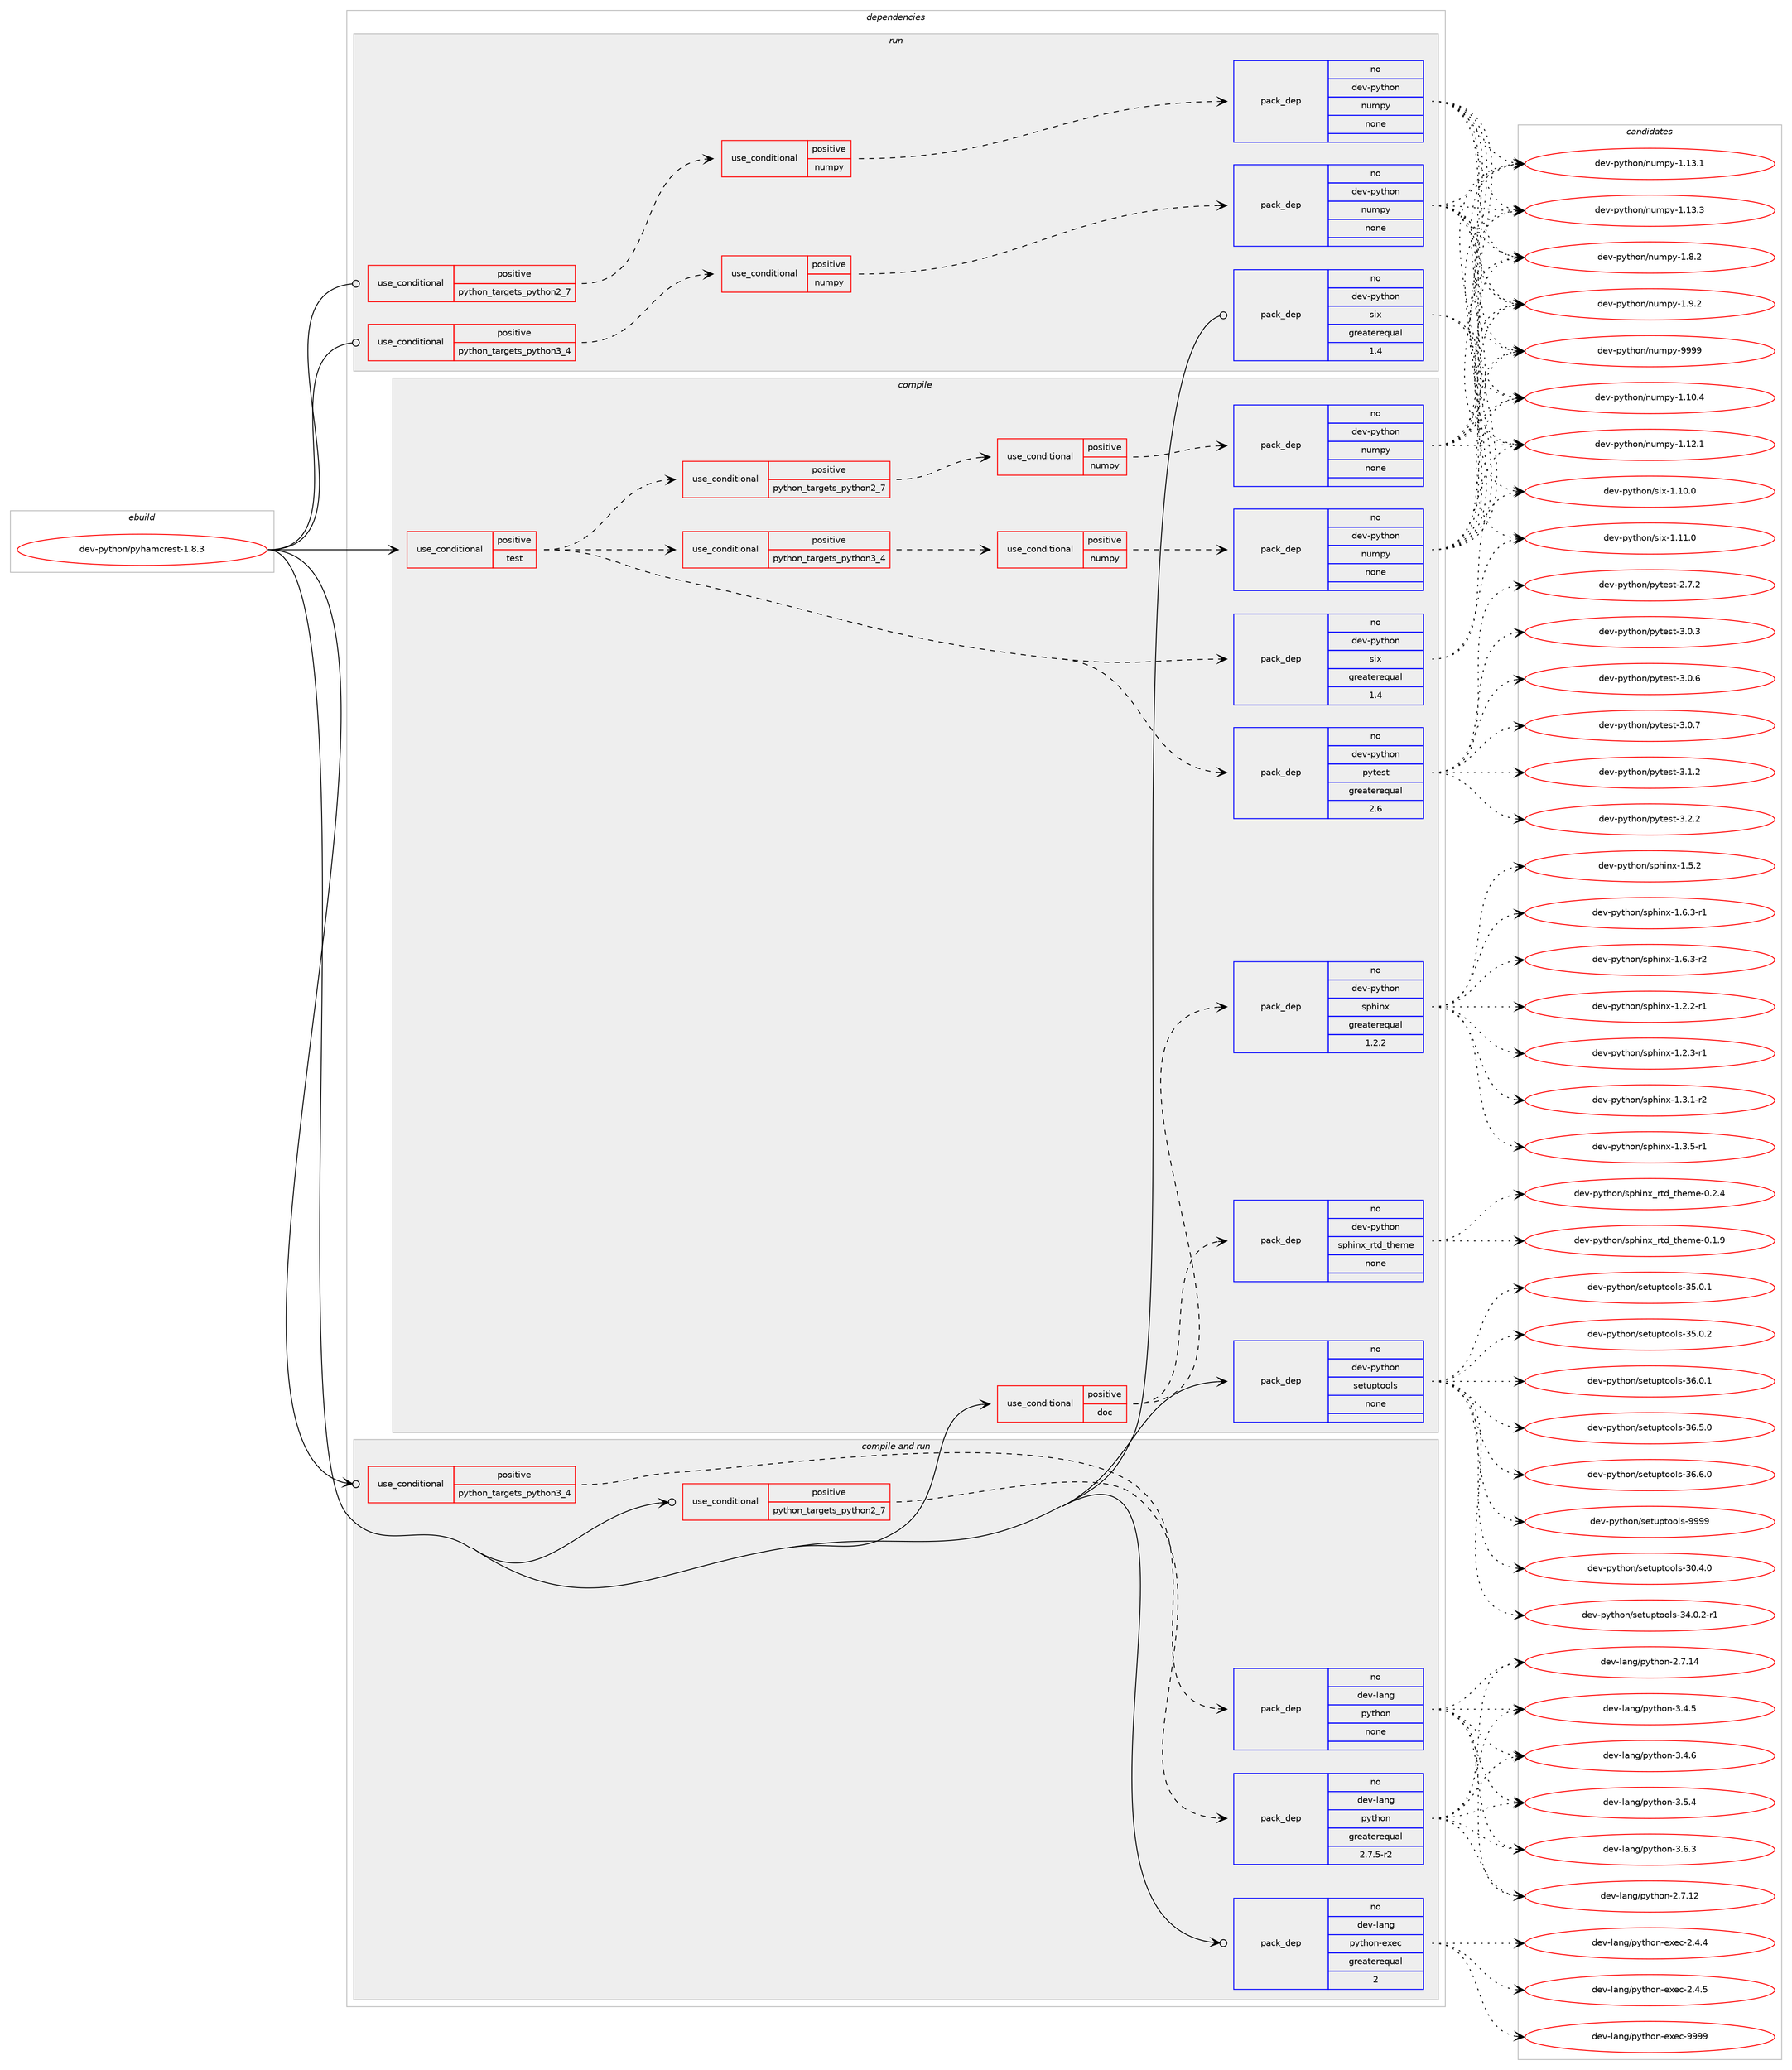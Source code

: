 digraph prolog {

# *************
# Graph options
# *************

newrank=true;
concentrate=true;
compound=true;
graph [rankdir=LR,fontname=Helvetica,fontsize=10,ranksep=1.5];#, ranksep=2.5, nodesep=0.2];
edge  [arrowhead=vee];
node  [fontname=Helvetica,fontsize=10];

# **********
# The ebuild
# **********

subgraph cluster_leftcol {
color=gray;
rank=same;
label=<<i>ebuild</i>>;
id [label="dev-python/pyhamcrest-1.8.3", color=red, width=4, href="../dev-python/pyhamcrest-1.8.3.svg"];
}

# ****************
# The dependencies
# ****************

subgraph cluster_midcol {
color=gray;
label=<<i>dependencies</i>>;
subgraph cluster_compile {
fillcolor="#eeeeee";
style=filled;
label=<<i>compile</i>>;
subgraph cond38553 {
dependency176822 [label=<<TABLE BORDER="0" CELLBORDER="1" CELLSPACING="0" CELLPADDING="4"><TR><TD ROWSPAN="3" CELLPADDING="10">use_conditional</TD></TR><TR><TD>positive</TD></TR><TR><TD>doc</TD></TR></TABLE>>, shape=none, color=red];
subgraph pack134351 {
dependency176823 [label=<<TABLE BORDER="0" CELLBORDER="1" CELLSPACING="0" CELLPADDING="4" WIDTH="220"><TR><TD ROWSPAN="6" CELLPADDING="30">pack_dep</TD></TR><TR><TD WIDTH="110">no</TD></TR><TR><TD>dev-python</TD></TR><TR><TD>sphinx</TD></TR><TR><TD>greaterequal</TD></TR><TR><TD>1.2.2</TD></TR></TABLE>>, shape=none, color=blue];
}
dependency176822:e -> dependency176823:w [weight=20,style="dashed",arrowhead="vee"];
subgraph pack134352 {
dependency176824 [label=<<TABLE BORDER="0" CELLBORDER="1" CELLSPACING="0" CELLPADDING="4" WIDTH="220"><TR><TD ROWSPAN="6" CELLPADDING="30">pack_dep</TD></TR><TR><TD WIDTH="110">no</TD></TR><TR><TD>dev-python</TD></TR><TR><TD>sphinx_rtd_theme</TD></TR><TR><TD>none</TD></TR><TR><TD></TD></TR></TABLE>>, shape=none, color=blue];
}
dependency176822:e -> dependency176824:w [weight=20,style="dashed",arrowhead="vee"];
}
id:e -> dependency176822:w [weight=20,style="solid",arrowhead="vee"];
subgraph cond38554 {
dependency176825 [label=<<TABLE BORDER="0" CELLBORDER="1" CELLSPACING="0" CELLPADDING="4"><TR><TD ROWSPAN="3" CELLPADDING="10">use_conditional</TD></TR><TR><TD>positive</TD></TR><TR><TD>test</TD></TR></TABLE>>, shape=none, color=red];
subgraph pack134353 {
dependency176826 [label=<<TABLE BORDER="0" CELLBORDER="1" CELLSPACING="0" CELLPADDING="4" WIDTH="220"><TR><TD ROWSPAN="6" CELLPADDING="30">pack_dep</TD></TR><TR><TD WIDTH="110">no</TD></TR><TR><TD>dev-python</TD></TR><TR><TD>six</TD></TR><TR><TD>greaterequal</TD></TR><TR><TD>1.4</TD></TR></TABLE>>, shape=none, color=blue];
}
dependency176825:e -> dependency176826:w [weight=20,style="dashed",arrowhead="vee"];
subgraph cond38555 {
dependency176827 [label=<<TABLE BORDER="0" CELLBORDER="1" CELLSPACING="0" CELLPADDING="4"><TR><TD ROWSPAN="3" CELLPADDING="10">use_conditional</TD></TR><TR><TD>positive</TD></TR><TR><TD>python_targets_python2_7</TD></TR></TABLE>>, shape=none, color=red];
subgraph cond38556 {
dependency176828 [label=<<TABLE BORDER="0" CELLBORDER="1" CELLSPACING="0" CELLPADDING="4"><TR><TD ROWSPAN="3" CELLPADDING="10">use_conditional</TD></TR><TR><TD>positive</TD></TR><TR><TD>numpy</TD></TR></TABLE>>, shape=none, color=red];
subgraph pack134354 {
dependency176829 [label=<<TABLE BORDER="0" CELLBORDER="1" CELLSPACING="0" CELLPADDING="4" WIDTH="220"><TR><TD ROWSPAN="6" CELLPADDING="30">pack_dep</TD></TR><TR><TD WIDTH="110">no</TD></TR><TR><TD>dev-python</TD></TR><TR><TD>numpy</TD></TR><TR><TD>none</TD></TR><TR><TD></TD></TR></TABLE>>, shape=none, color=blue];
}
dependency176828:e -> dependency176829:w [weight=20,style="dashed",arrowhead="vee"];
}
dependency176827:e -> dependency176828:w [weight=20,style="dashed",arrowhead="vee"];
}
dependency176825:e -> dependency176827:w [weight=20,style="dashed",arrowhead="vee"];
subgraph cond38557 {
dependency176830 [label=<<TABLE BORDER="0" CELLBORDER="1" CELLSPACING="0" CELLPADDING="4"><TR><TD ROWSPAN="3" CELLPADDING="10">use_conditional</TD></TR><TR><TD>positive</TD></TR><TR><TD>python_targets_python3_4</TD></TR></TABLE>>, shape=none, color=red];
subgraph cond38558 {
dependency176831 [label=<<TABLE BORDER="0" CELLBORDER="1" CELLSPACING="0" CELLPADDING="4"><TR><TD ROWSPAN="3" CELLPADDING="10">use_conditional</TD></TR><TR><TD>positive</TD></TR><TR><TD>numpy</TD></TR></TABLE>>, shape=none, color=red];
subgraph pack134355 {
dependency176832 [label=<<TABLE BORDER="0" CELLBORDER="1" CELLSPACING="0" CELLPADDING="4" WIDTH="220"><TR><TD ROWSPAN="6" CELLPADDING="30">pack_dep</TD></TR><TR><TD WIDTH="110">no</TD></TR><TR><TD>dev-python</TD></TR><TR><TD>numpy</TD></TR><TR><TD>none</TD></TR><TR><TD></TD></TR></TABLE>>, shape=none, color=blue];
}
dependency176831:e -> dependency176832:w [weight=20,style="dashed",arrowhead="vee"];
}
dependency176830:e -> dependency176831:w [weight=20,style="dashed",arrowhead="vee"];
}
dependency176825:e -> dependency176830:w [weight=20,style="dashed",arrowhead="vee"];
subgraph pack134356 {
dependency176833 [label=<<TABLE BORDER="0" CELLBORDER="1" CELLSPACING="0" CELLPADDING="4" WIDTH="220"><TR><TD ROWSPAN="6" CELLPADDING="30">pack_dep</TD></TR><TR><TD WIDTH="110">no</TD></TR><TR><TD>dev-python</TD></TR><TR><TD>pytest</TD></TR><TR><TD>greaterequal</TD></TR><TR><TD>2.6</TD></TR></TABLE>>, shape=none, color=blue];
}
dependency176825:e -> dependency176833:w [weight=20,style="dashed",arrowhead="vee"];
}
id:e -> dependency176825:w [weight=20,style="solid",arrowhead="vee"];
subgraph pack134357 {
dependency176834 [label=<<TABLE BORDER="0" CELLBORDER="1" CELLSPACING="0" CELLPADDING="4" WIDTH="220"><TR><TD ROWSPAN="6" CELLPADDING="30">pack_dep</TD></TR><TR><TD WIDTH="110">no</TD></TR><TR><TD>dev-python</TD></TR><TR><TD>setuptools</TD></TR><TR><TD>none</TD></TR><TR><TD></TD></TR></TABLE>>, shape=none, color=blue];
}
id:e -> dependency176834:w [weight=20,style="solid",arrowhead="vee"];
}
subgraph cluster_compileandrun {
fillcolor="#eeeeee";
style=filled;
label=<<i>compile and run</i>>;
subgraph cond38559 {
dependency176835 [label=<<TABLE BORDER="0" CELLBORDER="1" CELLSPACING="0" CELLPADDING="4"><TR><TD ROWSPAN="3" CELLPADDING="10">use_conditional</TD></TR><TR><TD>positive</TD></TR><TR><TD>python_targets_python2_7</TD></TR></TABLE>>, shape=none, color=red];
subgraph pack134358 {
dependency176836 [label=<<TABLE BORDER="0" CELLBORDER="1" CELLSPACING="0" CELLPADDING="4" WIDTH="220"><TR><TD ROWSPAN="6" CELLPADDING="30">pack_dep</TD></TR><TR><TD WIDTH="110">no</TD></TR><TR><TD>dev-lang</TD></TR><TR><TD>python</TD></TR><TR><TD>greaterequal</TD></TR><TR><TD>2.7.5-r2</TD></TR></TABLE>>, shape=none, color=blue];
}
dependency176835:e -> dependency176836:w [weight=20,style="dashed",arrowhead="vee"];
}
id:e -> dependency176835:w [weight=20,style="solid",arrowhead="odotvee"];
subgraph cond38560 {
dependency176837 [label=<<TABLE BORDER="0" CELLBORDER="1" CELLSPACING="0" CELLPADDING="4"><TR><TD ROWSPAN="3" CELLPADDING="10">use_conditional</TD></TR><TR><TD>positive</TD></TR><TR><TD>python_targets_python3_4</TD></TR></TABLE>>, shape=none, color=red];
subgraph pack134359 {
dependency176838 [label=<<TABLE BORDER="0" CELLBORDER="1" CELLSPACING="0" CELLPADDING="4" WIDTH="220"><TR><TD ROWSPAN="6" CELLPADDING="30">pack_dep</TD></TR><TR><TD WIDTH="110">no</TD></TR><TR><TD>dev-lang</TD></TR><TR><TD>python</TD></TR><TR><TD>none</TD></TR><TR><TD></TD></TR></TABLE>>, shape=none, color=blue];
}
dependency176837:e -> dependency176838:w [weight=20,style="dashed",arrowhead="vee"];
}
id:e -> dependency176837:w [weight=20,style="solid",arrowhead="odotvee"];
subgraph pack134360 {
dependency176839 [label=<<TABLE BORDER="0" CELLBORDER="1" CELLSPACING="0" CELLPADDING="4" WIDTH="220"><TR><TD ROWSPAN="6" CELLPADDING="30">pack_dep</TD></TR><TR><TD WIDTH="110">no</TD></TR><TR><TD>dev-lang</TD></TR><TR><TD>python-exec</TD></TR><TR><TD>greaterequal</TD></TR><TR><TD>2</TD></TR></TABLE>>, shape=none, color=blue];
}
id:e -> dependency176839:w [weight=20,style="solid",arrowhead="odotvee"];
}
subgraph cluster_run {
fillcolor="#eeeeee";
style=filled;
label=<<i>run</i>>;
subgraph cond38561 {
dependency176840 [label=<<TABLE BORDER="0" CELLBORDER="1" CELLSPACING="0" CELLPADDING="4"><TR><TD ROWSPAN="3" CELLPADDING="10">use_conditional</TD></TR><TR><TD>positive</TD></TR><TR><TD>python_targets_python2_7</TD></TR></TABLE>>, shape=none, color=red];
subgraph cond38562 {
dependency176841 [label=<<TABLE BORDER="0" CELLBORDER="1" CELLSPACING="0" CELLPADDING="4"><TR><TD ROWSPAN="3" CELLPADDING="10">use_conditional</TD></TR><TR><TD>positive</TD></TR><TR><TD>numpy</TD></TR></TABLE>>, shape=none, color=red];
subgraph pack134361 {
dependency176842 [label=<<TABLE BORDER="0" CELLBORDER="1" CELLSPACING="0" CELLPADDING="4" WIDTH="220"><TR><TD ROWSPAN="6" CELLPADDING="30">pack_dep</TD></TR><TR><TD WIDTH="110">no</TD></TR><TR><TD>dev-python</TD></TR><TR><TD>numpy</TD></TR><TR><TD>none</TD></TR><TR><TD></TD></TR></TABLE>>, shape=none, color=blue];
}
dependency176841:e -> dependency176842:w [weight=20,style="dashed",arrowhead="vee"];
}
dependency176840:e -> dependency176841:w [weight=20,style="dashed",arrowhead="vee"];
}
id:e -> dependency176840:w [weight=20,style="solid",arrowhead="odot"];
subgraph cond38563 {
dependency176843 [label=<<TABLE BORDER="0" CELLBORDER="1" CELLSPACING="0" CELLPADDING="4"><TR><TD ROWSPAN="3" CELLPADDING="10">use_conditional</TD></TR><TR><TD>positive</TD></TR><TR><TD>python_targets_python3_4</TD></TR></TABLE>>, shape=none, color=red];
subgraph cond38564 {
dependency176844 [label=<<TABLE BORDER="0" CELLBORDER="1" CELLSPACING="0" CELLPADDING="4"><TR><TD ROWSPAN="3" CELLPADDING="10">use_conditional</TD></TR><TR><TD>positive</TD></TR><TR><TD>numpy</TD></TR></TABLE>>, shape=none, color=red];
subgraph pack134362 {
dependency176845 [label=<<TABLE BORDER="0" CELLBORDER="1" CELLSPACING="0" CELLPADDING="4" WIDTH="220"><TR><TD ROWSPAN="6" CELLPADDING="30">pack_dep</TD></TR><TR><TD WIDTH="110">no</TD></TR><TR><TD>dev-python</TD></TR><TR><TD>numpy</TD></TR><TR><TD>none</TD></TR><TR><TD></TD></TR></TABLE>>, shape=none, color=blue];
}
dependency176844:e -> dependency176845:w [weight=20,style="dashed",arrowhead="vee"];
}
dependency176843:e -> dependency176844:w [weight=20,style="dashed",arrowhead="vee"];
}
id:e -> dependency176843:w [weight=20,style="solid",arrowhead="odot"];
subgraph pack134363 {
dependency176846 [label=<<TABLE BORDER="0" CELLBORDER="1" CELLSPACING="0" CELLPADDING="4" WIDTH="220"><TR><TD ROWSPAN="6" CELLPADDING="30">pack_dep</TD></TR><TR><TD WIDTH="110">no</TD></TR><TR><TD>dev-python</TD></TR><TR><TD>six</TD></TR><TR><TD>greaterequal</TD></TR><TR><TD>1.4</TD></TR></TABLE>>, shape=none, color=blue];
}
id:e -> dependency176846:w [weight=20,style="solid",arrowhead="odot"];
}
}

# **************
# The candidates
# **************

subgraph cluster_choices {
rank=same;
color=gray;
label=<<i>candidates</i>>;

subgraph choice134351 {
color=black;
nodesep=1;
choice10010111845112121116104111110471151121041051101204549465046504511449 [label="dev-python/sphinx-1.2.2-r1", color=red, width=4,href="../dev-python/sphinx-1.2.2-r1.svg"];
choice10010111845112121116104111110471151121041051101204549465046514511449 [label="dev-python/sphinx-1.2.3-r1", color=red, width=4,href="../dev-python/sphinx-1.2.3-r1.svg"];
choice10010111845112121116104111110471151121041051101204549465146494511450 [label="dev-python/sphinx-1.3.1-r2", color=red, width=4,href="../dev-python/sphinx-1.3.1-r2.svg"];
choice10010111845112121116104111110471151121041051101204549465146534511449 [label="dev-python/sphinx-1.3.5-r1", color=red, width=4,href="../dev-python/sphinx-1.3.5-r1.svg"];
choice1001011184511212111610411111047115112104105110120454946534650 [label="dev-python/sphinx-1.5.2", color=red, width=4,href="../dev-python/sphinx-1.5.2.svg"];
choice10010111845112121116104111110471151121041051101204549465446514511449 [label="dev-python/sphinx-1.6.3-r1", color=red, width=4,href="../dev-python/sphinx-1.6.3-r1.svg"];
choice10010111845112121116104111110471151121041051101204549465446514511450 [label="dev-python/sphinx-1.6.3-r2", color=red, width=4,href="../dev-python/sphinx-1.6.3-r2.svg"];
dependency176823:e -> choice10010111845112121116104111110471151121041051101204549465046504511449:w [style=dotted,weight="100"];
dependency176823:e -> choice10010111845112121116104111110471151121041051101204549465046514511449:w [style=dotted,weight="100"];
dependency176823:e -> choice10010111845112121116104111110471151121041051101204549465146494511450:w [style=dotted,weight="100"];
dependency176823:e -> choice10010111845112121116104111110471151121041051101204549465146534511449:w [style=dotted,weight="100"];
dependency176823:e -> choice1001011184511212111610411111047115112104105110120454946534650:w [style=dotted,weight="100"];
dependency176823:e -> choice10010111845112121116104111110471151121041051101204549465446514511449:w [style=dotted,weight="100"];
dependency176823:e -> choice10010111845112121116104111110471151121041051101204549465446514511450:w [style=dotted,weight="100"];
}
subgraph choice134352 {
color=black;
nodesep=1;
choice10010111845112121116104111110471151121041051101209511411610095116104101109101454846494657 [label="dev-python/sphinx_rtd_theme-0.1.9", color=red, width=4,href="../dev-python/sphinx_rtd_theme-0.1.9.svg"];
choice10010111845112121116104111110471151121041051101209511411610095116104101109101454846504652 [label="dev-python/sphinx_rtd_theme-0.2.4", color=red, width=4,href="../dev-python/sphinx_rtd_theme-0.2.4.svg"];
dependency176824:e -> choice10010111845112121116104111110471151121041051101209511411610095116104101109101454846494657:w [style=dotted,weight="100"];
dependency176824:e -> choice10010111845112121116104111110471151121041051101209511411610095116104101109101454846504652:w [style=dotted,weight="100"];
}
subgraph choice134353 {
color=black;
nodesep=1;
choice100101118451121211161041111104711510512045494649484648 [label="dev-python/six-1.10.0", color=red, width=4,href="../dev-python/six-1.10.0.svg"];
choice100101118451121211161041111104711510512045494649494648 [label="dev-python/six-1.11.0", color=red, width=4,href="../dev-python/six-1.11.0.svg"];
dependency176826:e -> choice100101118451121211161041111104711510512045494649484648:w [style=dotted,weight="100"];
dependency176826:e -> choice100101118451121211161041111104711510512045494649494648:w [style=dotted,weight="100"];
}
subgraph choice134354 {
color=black;
nodesep=1;
choice100101118451121211161041111104711011710911212145494649484652 [label="dev-python/numpy-1.10.4", color=red, width=4,href="../dev-python/numpy-1.10.4.svg"];
choice100101118451121211161041111104711011710911212145494649504649 [label="dev-python/numpy-1.12.1", color=red, width=4,href="../dev-python/numpy-1.12.1.svg"];
choice100101118451121211161041111104711011710911212145494649514649 [label="dev-python/numpy-1.13.1", color=red, width=4,href="../dev-python/numpy-1.13.1.svg"];
choice100101118451121211161041111104711011710911212145494649514651 [label="dev-python/numpy-1.13.3", color=red, width=4,href="../dev-python/numpy-1.13.3.svg"];
choice1001011184511212111610411111047110117109112121454946564650 [label="dev-python/numpy-1.8.2", color=red, width=4,href="../dev-python/numpy-1.8.2.svg"];
choice1001011184511212111610411111047110117109112121454946574650 [label="dev-python/numpy-1.9.2", color=red, width=4,href="../dev-python/numpy-1.9.2.svg"];
choice10010111845112121116104111110471101171091121214557575757 [label="dev-python/numpy-9999", color=red, width=4,href="../dev-python/numpy-9999.svg"];
dependency176829:e -> choice100101118451121211161041111104711011710911212145494649484652:w [style=dotted,weight="100"];
dependency176829:e -> choice100101118451121211161041111104711011710911212145494649504649:w [style=dotted,weight="100"];
dependency176829:e -> choice100101118451121211161041111104711011710911212145494649514649:w [style=dotted,weight="100"];
dependency176829:e -> choice100101118451121211161041111104711011710911212145494649514651:w [style=dotted,weight="100"];
dependency176829:e -> choice1001011184511212111610411111047110117109112121454946564650:w [style=dotted,weight="100"];
dependency176829:e -> choice1001011184511212111610411111047110117109112121454946574650:w [style=dotted,weight="100"];
dependency176829:e -> choice10010111845112121116104111110471101171091121214557575757:w [style=dotted,weight="100"];
}
subgraph choice134355 {
color=black;
nodesep=1;
choice100101118451121211161041111104711011710911212145494649484652 [label="dev-python/numpy-1.10.4", color=red, width=4,href="../dev-python/numpy-1.10.4.svg"];
choice100101118451121211161041111104711011710911212145494649504649 [label="dev-python/numpy-1.12.1", color=red, width=4,href="../dev-python/numpy-1.12.1.svg"];
choice100101118451121211161041111104711011710911212145494649514649 [label="dev-python/numpy-1.13.1", color=red, width=4,href="../dev-python/numpy-1.13.1.svg"];
choice100101118451121211161041111104711011710911212145494649514651 [label="dev-python/numpy-1.13.3", color=red, width=4,href="../dev-python/numpy-1.13.3.svg"];
choice1001011184511212111610411111047110117109112121454946564650 [label="dev-python/numpy-1.8.2", color=red, width=4,href="../dev-python/numpy-1.8.2.svg"];
choice1001011184511212111610411111047110117109112121454946574650 [label="dev-python/numpy-1.9.2", color=red, width=4,href="../dev-python/numpy-1.9.2.svg"];
choice10010111845112121116104111110471101171091121214557575757 [label="dev-python/numpy-9999", color=red, width=4,href="../dev-python/numpy-9999.svg"];
dependency176832:e -> choice100101118451121211161041111104711011710911212145494649484652:w [style=dotted,weight="100"];
dependency176832:e -> choice100101118451121211161041111104711011710911212145494649504649:w [style=dotted,weight="100"];
dependency176832:e -> choice100101118451121211161041111104711011710911212145494649514649:w [style=dotted,weight="100"];
dependency176832:e -> choice100101118451121211161041111104711011710911212145494649514651:w [style=dotted,weight="100"];
dependency176832:e -> choice1001011184511212111610411111047110117109112121454946564650:w [style=dotted,weight="100"];
dependency176832:e -> choice1001011184511212111610411111047110117109112121454946574650:w [style=dotted,weight="100"];
dependency176832:e -> choice10010111845112121116104111110471101171091121214557575757:w [style=dotted,weight="100"];
}
subgraph choice134356 {
color=black;
nodesep=1;
choice1001011184511212111610411111047112121116101115116455046554650 [label="dev-python/pytest-2.7.2", color=red, width=4,href="../dev-python/pytest-2.7.2.svg"];
choice1001011184511212111610411111047112121116101115116455146484651 [label="dev-python/pytest-3.0.3", color=red, width=4,href="../dev-python/pytest-3.0.3.svg"];
choice1001011184511212111610411111047112121116101115116455146484654 [label="dev-python/pytest-3.0.6", color=red, width=4,href="../dev-python/pytest-3.0.6.svg"];
choice1001011184511212111610411111047112121116101115116455146484655 [label="dev-python/pytest-3.0.7", color=red, width=4,href="../dev-python/pytest-3.0.7.svg"];
choice1001011184511212111610411111047112121116101115116455146494650 [label="dev-python/pytest-3.1.2", color=red, width=4,href="../dev-python/pytest-3.1.2.svg"];
choice1001011184511212111610411111047112121116101115116455146504650 [label="dev-python/pytest-3.2.2", color=red, width=4,href="../dev-python/pytest-3.2.2.svg"];
dependency176833:e -> choice1001011184511212111610411111047112121116101115116455046554650:w [style=dotted,weight="100"];
dependency176833:e -> choice1001011184511212111610411111047112121116101115116455146484651:w [style=dotted,weight="100"];
dependency176833:e -> choice1001011184511212111610411111047112121116101115116455146484654:w [style=dotted,weight="100"];
dependency176833:e -> choice1001011184511212111610411111047112121116101115116455146484655:w [style=dotted,weight="100"];
dependency176833:e -> choice1001011184511212111610411111047112121116101115116455146494650:w [style=dotted,weight="100"];
dependency176833:e -> choice1001011184511212111610411111047112121116101115116455146504650:w [style=dotted,weight="100"];
}
subgraph choice134357 {
color=black;
nodesep=1;
choice100101118451121211161041111104711510111611711211611111110811545514846524648 [label="dev-python/setuptools-30.4.0", color=red, width=4,href="../dev-python/setuptools-30.4.0.svg"];
choice1001011184511212111610411111047115101116117112116111111108115455152464846504511449 [label="dev-python/setuptools-34.0.2-r1", color=red, width=4,href="../dev-python/setuptools-34.0.2-r1.svg"];
choice100101118451121211161041111104711510111611711211611111110811545515346484649 [label="dev-python/setuptools-35.0.1", color=red, width=4,href="../dev-python/setuptools-35.0.1.svg"];
choice100101118451121211161041111104711510111611711211611111110811545515346484650 [label="dev-python/setuptools-35.0.2", color=red, width=4,href="../dev-python/setuptools-35.0.2.svg"];
choice100101118451121211161041111104711510111611711211611111110811545515446484649 [label="dev-python/setuptools-36.0.1", color=red, width=4,href="../dev-python/setuptools-36.0.1.svg"];
choice100101118451121211161041111104711510111611711211611111110811545515446534648 [label="dev-python/setuptools-36.5.0", color=red, width=4,href="../dev-python/setuptools-36.5.0.svg"];
choice100101118451121211161041111104711510111611711211611111110811545515446544648 [label="dev-python/setuptools-36.6.0", color=red, width=4,href="../dev-python/setuptools-36.6.0.svg"];
choice10010111845112121116104111110471151011161171121161111111081154557575757 [label="dev-python/setuptools-9999", color=red, width=4,href="../dev-python/setuptools-9999.svg"];
dependency176834:e -> choice100101118451121211161041111104711510111611711211611111110811545514846524648:w [style=dotted,weight="100"];
dependency176834:e -> choice1001011184511212111610411111047115101116117112116111111108115455152464846504511449:w [style=dotted,weight="100"];
dependency176834:e -> choice100101118451121211161041111104711510111611711211611111110811545515346484649:w [style=dotted,weight="100"];
dependency176834:e -> choice100101118451121211161041111104711510111611711211611111110811545515346484650:w [style=dotted,weight="100"];
dependency176834:e -> choice100101118451121211161041111104711510111611711211611111110811545515446484649:w [style=dotted,weight="100"];
dependency176834:e -> choice100101118451121211161041111104711510111611711211611111110811545515446534648:w [style=dotted,weight="100"];
dependency176834:e -> choice100101118451121211161041111104711510111611711211611111110811545515446544648:w [style=dotted,weight="100"];
dependency176834:e -> choice10010111845112121116104111110471151011161171121161111111081154557575757:w [style=dotted,weight="100"];
}
subgraph choice134358 {
color=black;
nodesep=1;
choice10010111845108971101034711212111610411111045504655464950 [label="dev-lang/python-2.7.12", color=red, width=4,href="../dev-lang/python-2.7.12.svg"];
choice10010111845108971101034711212111610411111045504655464952 [label="dev-lang/python-2.7.14", color=red, width=4,href="../dev-lang/python-2.7.14.svg"];
choice100101118451089711010347112121116104111110455146524653 [label="dev-lang/python-3.4.5", color=red, width=4,href="../dev-lang/python-3.4.5.svg"];
choice100101118451089711010347112121116104111110455146524654 [label="dev-lang/python-3.4.6", color=red, width=4,href="../dev-lang/python-3.4.6.svg"];
choice100101118451089711010347112121116104111110455146534652 [label="dev-lang/python-3.5.4", color=red, width=4,href="../dev-lang/python-3.5.4.svg"];
choice100101118451089711010347112121116104111110455146544651 [label="dev-lang/python-3.6.3", color=red, width=4,href="../dev-lang/python-3.6.3.svg"];
dependency176836:e -> choice10010111845108971101034711212111610411111045504655464950:w [style=dotted,weight="100"];
dependency176836:e -> choice10010111845108971101034711212111610411111045504655464952:w [style=dotted,weight="100"];
dependency176836:e -> choice100101118451089711010347112121116104111110455146524653:w [style=dotted,weight="100"];
dependency176836:e -> choice100101118451089711010347112121116104111110455146524654:w [style=dotted,weight="100"];
dependency176836:e -> choice100101118451089711010347112121116104111110455146534652:w [style=dotted,weight="100"];
dependency176836:e -> choice100101118451089711010347112121116104111110455146544651:w [style=dotted,weight="100"];
}
subgraph choice134359 {
color=black;
nodesep=1;
choice10010111845108971101034711212111610411111045504655464950 [label="dev-lang/python-2.7.12", color=red, width=4,href="../dev-lang/python-2.7.12.svg"];
choice10010111845108971101034711212111610411111045504655464952 [label="dev-lang/python-2.7.14", color=red, width=4,href="../dev-lang/python-2.7.14.svg"];
choice100101118451089711010347112121116104111110455146524653 [label="dev-lang/python-3.4.5", color=red, width=4,href="../dev-lang/python-3.4.5.svg"];
choice100101118451089711010347112121116104111110455146524654 [label="dev-lang/python-3.4.6", color=red, width=4,href="../dev-lang/python-3.4.6.svg"];
choice100101118451089711010347112121116104111110455146534652 [label="dev-lang/python-3.5.4", color=red, width=4,href="../dev-lang/python-3.5.4.svg"];
choice100101118451089711010347112121116104111110455146544651 [label="dev-lang/python-3.6.3", color=red, width=4,href="../dev-lang/python-3.6.3.svg"];
dependency176838:e -> choice10010111845108971101034711212111610411111045504655464950:w [style=dotted,weight="100"];
dependency176838:e -> choice10010111845108971101034711212111610411111045504655464952:w [style=dotted,weight="100"];
dependency176838:e -> choice100101118451089711010347112121116104111110455146524653:w [style=dotted,weight="100"];
dependency176838:e -> choice100101118451089711010347112121116104111110455146524654:w [style=dotted,weight="100"];
dependency176838:e -> choice100101118451089711010347112121116104111110455146534652:w [style=dotted,weight="100"];
dependency176838:e -> choice100101118451089711010347112121116104111110455146544651:w [style=dotted,weight="100"];
}
subgraph choice134360 {
color=black;
nodesep=1;
choice1001011184510897110103471121211161041111104510112010199455046524652 [label="dev-lang/python-exec-2.4.4", color=red, width=4,href="../dev-lang/python-exec-2.4.4.svg"];
choice1001011184510897110103471121211161041111104510112010199455046524653 [label="dev-lang/python-exec-2.4.5", color=red, width=4,href="../dev-lang/python-exec-2.4.5.svg"];
choice10010111845108971101034711212111610411111045101120101994557575757 [label="dev-lang/python-exec-9999", color=red, width=4,href="../dev-lang/python-exec-9999.svg"];
dependency176839:e -> choice1001011184510897110103471121211161041111104510112010199455046524652:w [style=dotted,weight="100"];
dependency176839:e -> choice1001011184510897110103471121211161041111104510112010199455046524653:w [style=dotted,weight="100"];
dependency176839:e -> choice10010111845108971101034711212111610411111045101120101994557575757:w [style=dotted,weight="100"];
}
subgraph choice134361 {
color=black;
nodesep=1;
choice100101118451121211161041111104711011710911212145494649484652 [label="dev-python/numpy-1.10.4", color=red, width=4,href="../dev-python/numpy-1.10.4.svg"];
choice100101118451121211161041111104711011710911212145494649504649 [label="dev-python/numpy-1.12.1", color=red, width=4,href="../dev-python/numpy-1.12.1.svg"];
choice100101118451121211161041111104711011710911212145494649514649 [label="dev-python/numpy-1.13.1", color=red, width=4,href="../dev-python/numpy-1.13.1.svg"];
choice100101118451121211161041111104711011710911212145494649514651 [label="dev-python/numpy-1.13.3", color=red, width=4,href="../dev-python/numpy-1.13.3.svg"];
choice1001011184511212111610411111047110117109112121454946564650 [label="dev-python/numpy-1.8.2", color=red, width=4,href="../dev-python/numpy-1.8.2.svg"];
choice1001011184511212111610411111047110117109112121454946574650 [label="dev-python/numpy-1.9.2", color=red, width=4,href="../dev-python/numpy-1.9.2.svg"];
choice10010111845112121116104111110471101171091121214557575757 [label="dev-python/numpy-9999", color=red, width=4,href="../dev-python/numpy-9999.svg"];
dependency176842:e -> choice100101118451121211161041111104711011710911212145494649484652:w [style=dotted,weight="100"];
dependency176842:e -> choice100101118451121211161041111104711011710911212145494649504649:w [style=dotted,weight="100"];
dependency176842:e -> choice100101118451121211161041111104711011710911212145494649514649:w [style=dotted,weight="100"];
dependency176842:e -> choice100101118451121211161041111104711011710911212145494649514651:w [style=dotted,weight="100"];
dependency176842:e -> choice1001011184511212111610411111047110117109112121454946564650:w [style=dotted,weight="100"];
dependency176842:e -> choice1001011184511212111610411111047110117109112121454946574650:w [style=dotted,weight="100"];
dependency176842:e -> choice10010111845112121116104111110471101171091121214557575757:w [style=dotted,weight="100"];
}
subgraph choice134362 {
color=black;
nodesep=1;
choice100101118451121211161041111104711011710911212145494649484652 [label="dev-python/numpy-1.10.4", color=red, width=4,href="../dev-python/numpy-1.10.4.svg"];
choice100101118451121211161041111104711011710911212145494649504649 [label="dev-python/numpy-1.12.1", color=red, width=4,href="../dev-python/numpy-1.12.1.svg"];
choice100101118451121211161041111104711011710911212145494649514649 [label="dev-python/numpy-1.13.1", color=red, width=4,href="../dev-python/numpy-1.13.1.svg"];
choice100101118451121211161041111104711011710911212145494649514651 [label="dev-python/numpy-1.13.3", color=red, width=4,href="../dev-python/numpy-1.13.3.svg"];
choice1001011184511212111610411111047110117109112121454946564650 [label="dev-python/numpy-1.8.2", color=red, width=4,href="../dev-python/numpy-1.8.2.svg"];
choice1001011184511212111610411111047110117109112121454946574650 [label="dev-python/numpy-1.9.2", color=red, width=4,href="../dev-python/numpy-1.9.2.svg"];
choice10010111845112121116104111110471101171091121214557575757 [label="dev-python/numpy-9999", color=red, width=4,href="../dev-python/numpy-9999.svg"];
dependency176845:e -> choice100101118451121211161041111104711011710911212145494649484652:w [style=dotted,weight="100"];
dependency176845:e -> choice100101118451121211161041111104711011710911212145494649504649:w [style=dotted,weight="100"];
dependency176845:e -> choice100101118451121211161041111104711011710911212145494649514649:w [style=dotted,weight="100"];
dependency176845:e -> choice100101118451121211161041111104711011710911212145494649514651:w [style=dotted,weight="100"];
dependency176845:e -> choice1001011184511212111610411111047110117109112121454946564650:w [style=dotted,weight="100"];
dependency176845:e -> choice1001011184511212111610411111047110117109112121454946574650:w [style=dotted,weight="100"];
dependency176845:e -> choice10010111845112121116104111110471101171091121214557575757:w [style=dotted,weight="100"];
}
subgraph choice134363 {
color=black;
nodesep=1;
choice100101118451121211161041111104711510512045494649484648 [label="dev-python/six-1.10.0", color=red, width=4,href="../dev-python/six-1.10.0.svg"];
choice100101118451121211161041111104711510512045494649494648 [label="dev-python/six-1.11.0", color=red, width=4,href="../dev-python/six-1.11.0.svg"];
dependency176846:e -> choice100101118451121211161041111104711510512045494649484648:w [style=dotted,weight="100"];
dependency176846:e -> choice100101118451121211161041111104711510512045494649494648:w [style=dotted,weight="100"];
}
}

}
